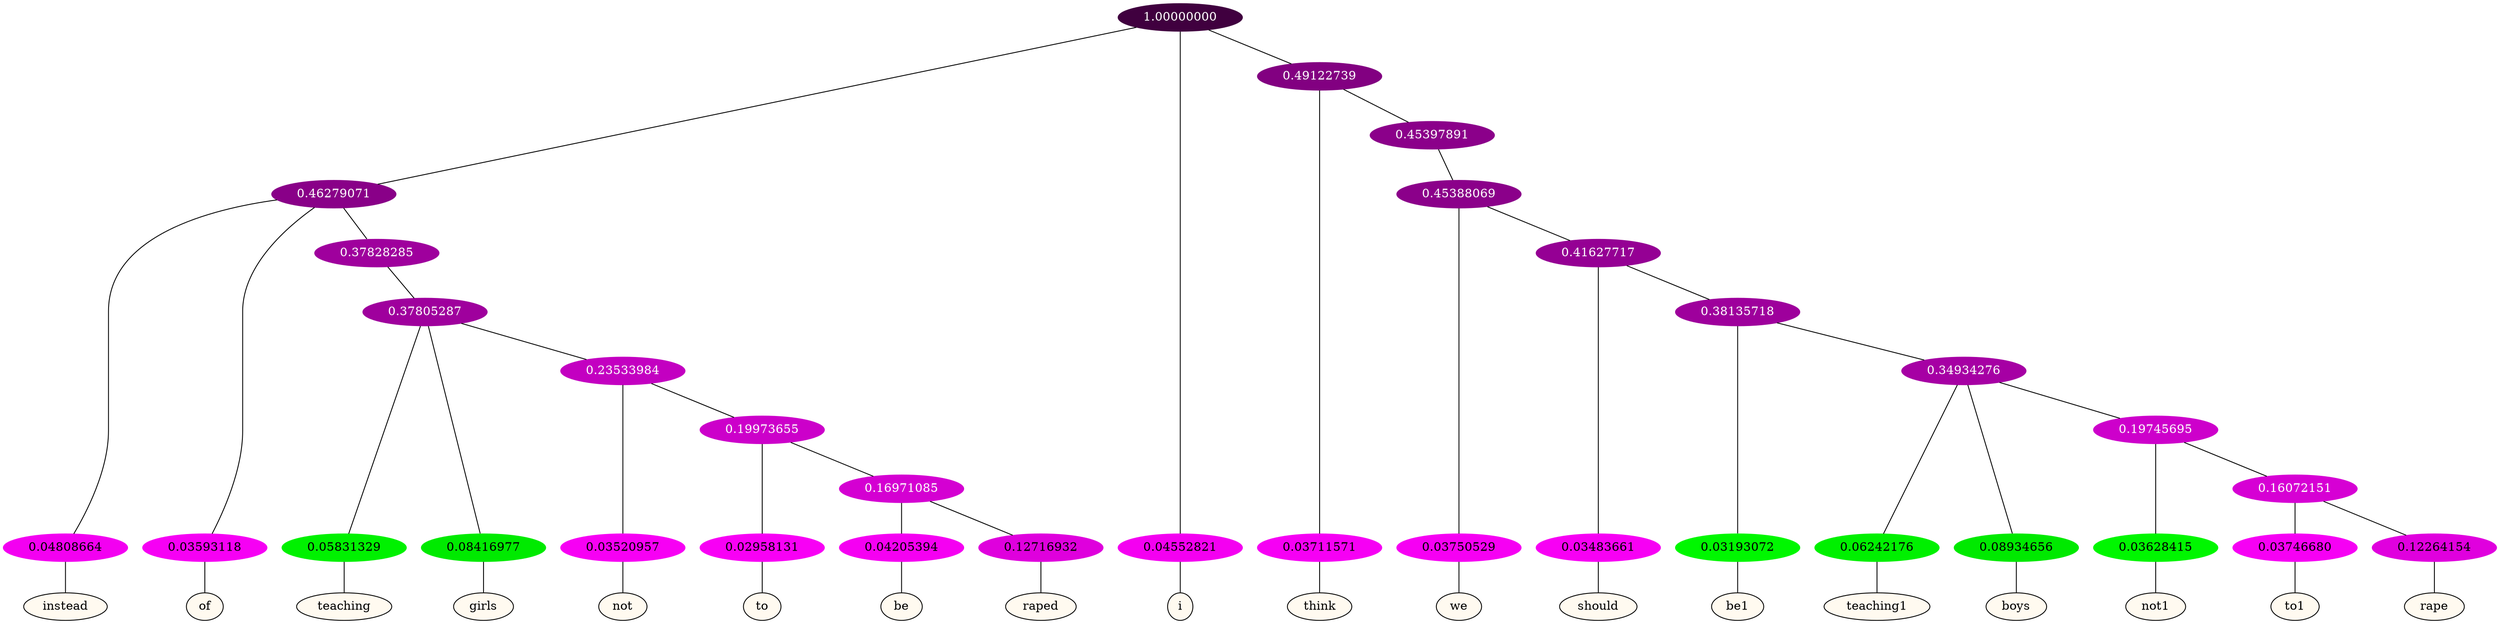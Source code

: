 graph {
	node [format=png height=0.15 nodesep=0.001 ordering=out overlap=prism overlap_scaling=0.01 ranksep=0.001 ratio=0.2 style=filled width=0.15]
	{
		rank=same
		a_w_4 [label=instead color=black fillcolor=floralwhite style="filled,solid"]
		a_w_5 [label=of color=black fillcolor=floralwhite style="filled,solid"]
		a_w_11 [label=teaching color=black fillcolor=floralwhite style="filled,solid"]
		a_w_12 [label=girls color=black fillcolor=floralwhite style="filled,solid"]
		a_w_16 [label=not color=black fillcolor=floralwhite style="filled,solid"]
		a_w_20 [label=to color=black fillcolor=floralwhite style="filled,solid"]
		a_w_24 [label=be color=black fillcolor=floralwhite style="filled,solid"]
		a_w_25 [label=raped color=black fillcolor=floralwhite style="filled,solid"]
		a_w_2 [label=i color=black fillcolor=floralwhite style="filled,solid"]
		a_w_7 [label=think color=black fillcolor=floralwhite style="filled,solid"]
		a_w_14 [label=we color=black fillcolor=floralwhite style="filled,solid"]
		a_w_18 [label=should color=black fillcolor=floralwhite style="filled,solid"]
		a_w_22 [label=be1 color=black fillcolor=floralwhite style="filled,solid"]
		a_w_26 [label=teaching1 color=black fillcolor=floralwhite style="filled,solid"]
		a_w_27 [label=boys color=black fillcolor=floralwhite style="filled,solid"]
		a_w_29 [label=not1 color=black fillcolor=floralwhite style="filled,solid"]
		a_w_31 [label=to1 color=black fillcolor=floralwhite style="filled,solid"]
		a_w_32 [label=rape color=black fillcolor=floralwhite style="filled,solid"]
	}
	a_n_4 -- a_w_4
	a_n_5 -- a_w_5
	a_n_11 -- a_w_11
	a_n_12 -- a_w_12
	a_n_16 -- a_w_16
	a_n_20 -- a_w_20
	a_n_24 -- a_w_24
	a_n_25 -- a_w_25
	a_n_2 -- a_w_2
	a_n_7 -- a_w_7
	a_n_14 -- a_w_14
	a_n_18 -- a_w_18
	a_n_22 -- a_w_22
	a_n_26 -- a_w_26
	a_n_27 -- a_w_27
	a_n_29 -- a_w_29
	a_n_31 -- a_w_31
	a_n_32 -- a_w_32
	{
		rank=same
		a_n_4 [label=0.04808664 color="0.835 1.000 0.952" fontcolor=black]
		a_n_5 [label=0.03593118 color="0.835 1.000 0.964" fontcolor=black]
		a_n_11 [label=0.05831329 color="0.334 1.000 0.942" fontcolor=black]
		a_n_12 [label=0.08416977 color="0.334 1.000 0.916" fontcolor=black]
		a_n_16 [label=0.03520957 color="0.835 1.000 0.965" fontcolor=black]
		a_n_20 [label=0.02958131 color="0.835 1.000 0.970" fontcolor=black]
		a_n_24 [label=0.04205394 color="0.835 1.000 0.958" fontcolor=black]
		a_n_25 [label=0.12716932 color="0.835 1.000 0.873" fontcolor=black]
		a_n_2 [label=0.04552821 color="0.835 1.000 0.954" fontcolor=black]
		a_n_7 [label=0.03711571 color="0.835 1.000 0.963" fontcolor=black]
		a_n_14 [label=0.03750529 color="0.835 1.000 0.962" fontcolor=black]
		a_n_18 [label=0.03483661 color="0.835 1.000 0.965" fontcolor=black]
		a_n_22 [label=0.03193072 color="0.334 1.000 0.968" fontcolor=black]
		a_n_26 [label=0.06242176 color="0.334 1.000 0.938" fontcolor=black]
		a_n_27 [label=0.08934656 color="0.334 1.000 0.911" fontcolor=black]
		a_n_29 [label=0.03628415 color="0.334 1.000 0.964" fontcolor=black]
		a_n_31 [label=0.03746680 color="0.835 1.000 0.963" fontcolor=black]
		a_n_32 [label=0.12264154 color="0.835 1.000 0.877" fontcolor=black]
	}
	a_n_0 [label=1.00000000 color="0.835 1.000 0.250" fontcolor=grey99]
	a_n_1 [label=0.46279071 color="0.835 1.000 0.537" fontcolor=grey99]
	a_n_0 -- a_n_1
	a_n_0 -- a_n_2
	a_n_3 [label=0.49122739 color="0.835 1.000 0.509" fontcolor=grey99]
	a_n_0 -- a_n_3
	a_n_1 -- a_n_4
	a_n_1 -- a_n_5
	a_n_6 [label=0.37828285 color="0.835 1.000 0.622" fontcolor=grey99]
	a_n_1 -- a_n_6
	a_n_3 -- a_n_7
	a_n_8 [label=0.45397891 color="0.835 1.000 0.546" fontcolor=grey99]
	a_n_3 -- a_n_8
	a_n_9 [label=0.37805287 color="0.835 1.000 0.622" fontcolor=grey99]
	a_n_6 -- a_n_9
	a_n_10 [label=0.45388069 color="0.835 1.000 0.546" fontcolor=grey99]
	a_n_8 -- a_n_10
	a_n_9 -- a_n_11
	a_n_9 -- a_n_12
	a_n_13 [label=0.23533984 color="0.835 1.000 0.765" fontcolor=grey99]
	a_n_9 -- a_n_13
	a_n_10 -- a_n_14
	a_n_15 [label=0.41627717 color="0.835 1.000 0.584" fontcolor=grey99]
	a_n_10 -- a_n_15
	a_n_13 -- a_n_16
	a_n_17 [label=0.19973655 color="0.835 1.000 0.800" fontcolor=grey99]
	a_n_13 -- a_n_17
	a_n_15 -- a_n_18
	a_n_19 [label=0.38135718 color="0.835 1.000 0.619" fontcolor=grey99]
	a_n_15 -- a_n_19
	a_n_17 -- a_n_20
	a_n_21 [label=0.16971085 color="0.835 1.000 0.830" fontcolor=grey99]
	a_n_17 -- a_n_21
	a_n_19 -- a_n_22
	a_n_23 [label=0.34934276 color="0.835 1.000 0.651" fontcolor=grey99]
	a_n_19 -- a_n_23
	a_n_21 -- a_n_24
	a_n_21 -- a_n_25
	a_n_23 -- a_n_26
	a_n_23 -- a_n_27
	a_n_28 [label=0.19745695 color="0.835 1.000 0.803" fontcolor=grey99]
	a_n_23 -- a_n_28
	a_n_28 -- a_n_29
	a_n_30 [label=0.16072151 color="0.835 1.000 0.839" fontcolor=grey99]
	a_n_28 -- a_n_30
	a_n_30 -- a_n_31
	a_n_30 -- a_n_32
}
